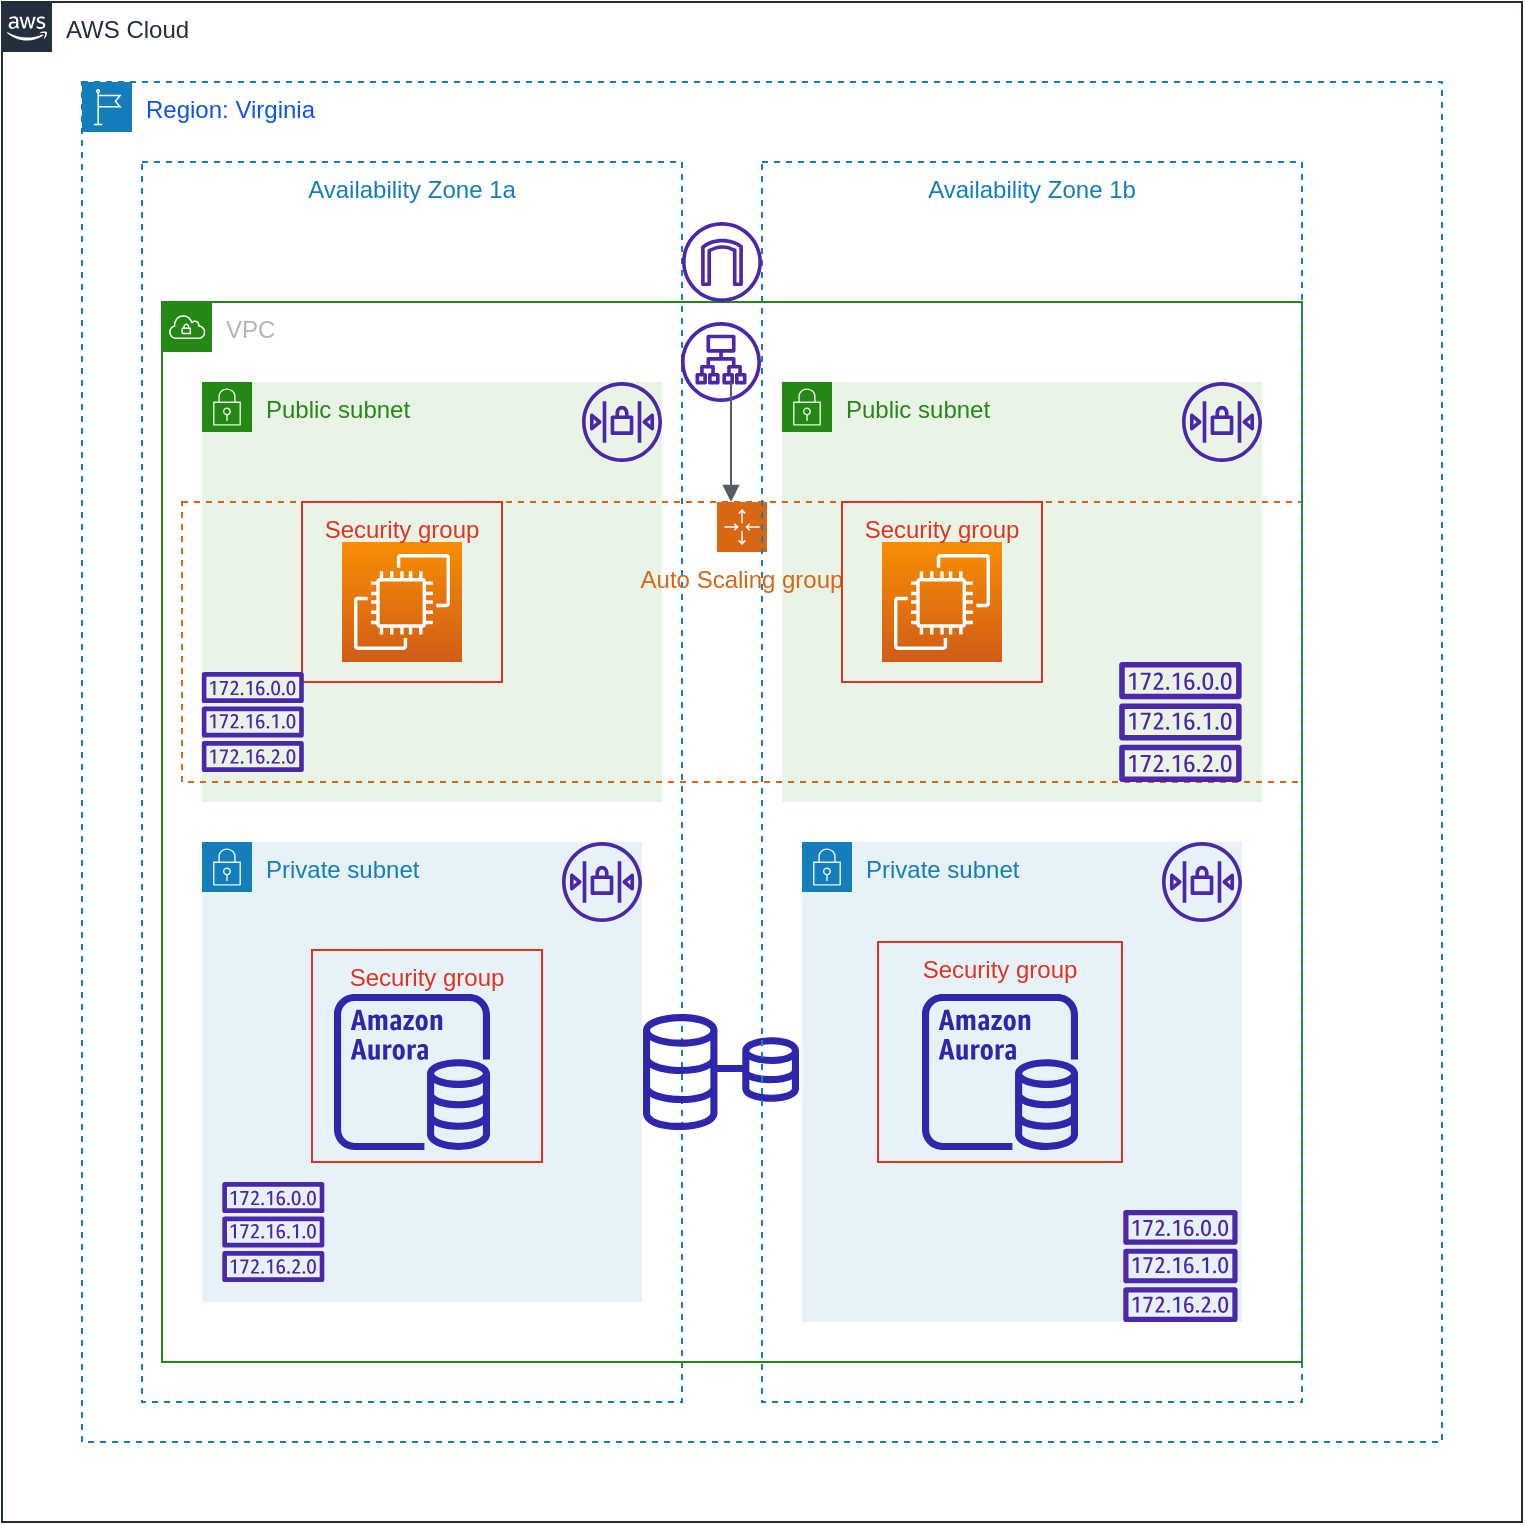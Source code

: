 <mxfile version="21.0.6" type="github"><diagram name="Página-1" id="5z_cDl_zp5FbUv-WjsRG"><mxGraphModel dx="1352" dy="764" grid="1" gridSize="10" guides="1" tooltips="1" connect="1" arrows="1" fold="1" page="1" pageScale="1" pageWidth="827" pageHeight="1169" math="0" shadow="0"><root><mxCell id="0"/><mxCell id="1" parent="0"/><mxCell id="xSdFSUrJO-_Y9EVjBCv5-22" value="AWS Cloud" style="points=[[0,0],[0.25,0],[0.5,0],[0.75,0],[1,0],[1,0.25],[1,0.5],[1,0.75],[1,1],[0.75,1],[0.5,1],[0.25,1],[0,1],[0,0.75],[0,0.5],[0,0.25]];outlineConnect=0;gradientColor=none;html=1;whiteSpace=wrap;fontSize=12;fontStyle=0;container=1;pointerEvents=0;collapsible=0;recursiveResize=0;shape=mxgraph.aws4.group;grIcon=mxgraph.aws4.group_aws_cloud_alt;strokeColor=#232F3E;fillColor=none;verticalAlign=top;align=left;spacingLeft=30;fontColor=#232F3E;dashed=0;" vertex="1" parent="1"><mxGeometry x="40" y="50" width="760" height="760" as="geometry"/></mxCell><mxCell id="xSdFSUrJO-_Y9EVjBCv5-23" value="Region: Virginia" style="points=[[0,0],[0.25,0],[0.5,0],[0.75,0],[1,0],[1,0.25],[1,0.5],[1,0.75],[1,1],[0.75,1],[0.5,1],[0.25,1],[0,1],[0,0.75],[0,0.5],[0,0.25]];outlineConnect=0;gradientColor=none;html=1;whiteSpace=wrap;fontSize=12;fontStyle=0;container=1;pointerEvents=0;collapsible=0;recursiveResize=0;shape=mxgraph.aws4.group;grIcon=mxgraph.aws4.group_region;strokeColor=#147EBA;fillColor=none;verticalAlign=top;align=left;spacingLeft=30;fontColor=#0e55e1;dashed=1;" vertex="1" parent="xSdFSUrJO-_Y9EVjBCv5-22"><mxGeometry x="40" y="40" width="680" height="680" as="geometry"/></mxCell><mxCell id="xSdFSUrJO-_Y9EVjBCv5-24" value="Availability Zone 1a" style="fillColor=none;strokeColor=#147EBA;dashed=1;verticalAlign=top;fontStyle=0;fontColor=#147EBA;whiteSpace=wrap;html=1;movable=0;resizable=0;rotatable=0;deletable=0;editable=0;locked=1;connectable=0;" vertex="1" parent="xSdFSUrJO-_Y9EVjBCv5-23"><mxGeometry x="30" y="40" width="270" height="620" as="geometry"/></mxCell><mxCell id="xSdFSUrJO-_Y9EVjBCv5-29" value="VPC" style="points=[[0,0],[0.25,0],[0.5,0],[0.75,0],[1,0],[1,0.25],[1,0.5],[1,0.75],[1,1],[0.75,1],[0.5,1],[0.25,1],[0,1],[0,0.75],[0,0.5],[0,0.25]];outlineConnect=0;gradientColor=none;html=1;whiteSpace=wrap;fontSize=12;fontStyle=0;container=1;pointerEvents=0;collapsible=0;recursiveResize=0;shape=mxgraph.aws4.group;grIcon=mxgraph.aws4.group_vpc;strokeColor=#248814;fillColor=none;verticalAlign=top;align=left;spacingLeft=30;fontColor=#AAB7B8;dashed=0;" vertex="1" parent="xSdFSUrJO-_Y9EVjBCv5-23"><mxGeometry x="40" y="110" width="570" height="530" as="geometry"/></mxCell><mxCell id="xSdFSUrJO-_Y9EVjBCv5-31" value="Public subnet" style="points=[[0,0],[0.25,0],[0.5,0],[0.75,0],[1,0],[1,0.25],[1,0.5],[1,0.75],[1,1],[0.75,1],[0.5,1],[0.25,1],[0,1],[0,0.75],[0,0.5],[0,0.25]];outlineConnect=0;gradientColor=none;html=1;whiteSpace=wrap;fontSize=12;fontStyle=0;container=1;pointerEvents=0;collapsible=0;recursiveResize=0;shape=mxgraph.aws4.group;grIcon=mxgraph.aws4.group_security_group;grStroke=0;strokeColor=#248814;fillColor=#E9F3E6;verticalAlign=top;align=left;spacingLeft=30;fontColor=#248814;dashed=0;" vertex="1" parent="xSdFSUrJO-_Y9EVjBCv5-29"><mxGeometry x="20" y="40" width="230" height="210" as="geometry"/></mxCell><mxCell id="xSdFSUrJO-_Y9EVjBCv5-33" value="Public subnet" style="points=[[0,0],[0.25,0],[0.5,0],[0.75,0],[1,0],[1,0.25],[1,0.5],[1,0.75],[1,1],[0.75,1],[0.5,1],[0.25,1],[0,1],[0,0.75],[0,0.5],[0,0.25]];outlineConnect=0;gradientColor=none;html=1;whiteSpace=wrap;fontSize=12;fontStyle=0;container=1;pointerEvents=0;collapsible=0;recursiveResize=0;shape=mxgraph.aws4.group;grIcon=mxgraph.aws4.group_security_group;grStroke=0;strokeColor=#248814;fillColor=#E9F3E6;verticalAlign=top;align=left;spacingLeft=30;fontColor=#248814;dashed=0;" vertex="1" parent="xSdFSUrJO-_Y9EVjBCv5-29"><mxGeometry x="310" y="40" width="240" height="210" as="geometry"/></mxCell><mxCell id="xSdFSUrJO-_Y9EVjBCv5-36" value="Auto Scaling group" style="points=[[0,0],[0.25,0],[0.5,0],[0.75,0],[1,0],[1,0.25],[1,0.5],[1,0.75],[1,1],[0.75,1],[0.5,1],[0.25,1],[0,1],[0,0.75],[0,0.5],[0,0.25]];outlineConnect=0;gradientColor=none;html=1;whiteSpace=wrap;fontSize=12;fontStyle=0;container=1;pointerEvents=0;collapsible=0;recursiveResize=0;shape=mxgraph.aws4.groupCenter;grIcon=mxgraph.aws4.group_auto_scaling_group;grStroke=1;strokeColor=#D86613;fillColor=none;verticalAlign=top;align=center;fontColor=#D86613;dashed=1;spacingTop=25;" vertex="1" parent="xSdFSUrJO-_Y9EVjBCv5-29"><mxGeometry x="10" y="100" width="560" height="140" as="geometry"/></mxCell><mxCell id="xSdFSUrJO-_Y9EVjBCv5-35" value="" style="sketch=0;points=[[0,0,0],[0.25,0,0],[0.5,0,0],[0.75,0,0],[1,0,0],[0,1,0],[0.25,1,0],[0.5,1,0],[0.75,1,0],[1,1,0],[0,0.25,0],[0,0.5,0],[0,0.75,0],[1,0.25,0],[1,0.5,0],[1,0.75,0]];outlineConnect=0;fontColor=#232F3E;gradientColor=#F78E04;gradientDirection=north;fillColor=#D05C17;strokeColor=#ffffff;dashed=0;verticalLabelPosition=bottom;verticalAlign=top;align=center;html=1;fontSize=12;fontStyle=0;aspect=fixed;shape=mxgraph.aws4.resourceIcon;resIcon=mxgraph.aws4.ec2;" vertex="1" parent="xSdFSUrJO-_Y9EVjBCv5-36"><mxGeometry x="350" y="20" width="60" height="60" as="geometry"/></mxCell><mxCell id="xSdFSUrJO-_Y9EVjBCv5-34" value="" style="sketch=0;points=[[0,0,0],[0.25,0,0],[0.5,0,0],[0.75,0,0],[1,0,0],[0,1,0],[0.25,1,0],[0.5,1,0],[0.75,1,0],[1,1,0],[0,0.25,0],[0,0.5,0],[0,0.75,0],[1,0.25,0],[1,0.5,0],[1,0.75,0]];outlineConnect=0;fontColor=#232F3E;gradientColor=#F78E04;gradientDirection=north;fillColor=#D05C17;strokeColor=#ffffff;dashed=0;verticalLabelPosition=bottom;verticalAlign=top;align=center;html=1;fontSize=12;fontStyle=0;aspect=fixed;shape=mxgraph.aws4.resourceIcon;resIcon=mxgraph.aws4.ec2;" vertex="1" parent="xSdFSUrJO-_Y9EVjBCv5-36"><mxGeometry x="80" y="20" width="60" height="60" as="geometry"/></mxCell><mxCell id="xSdFSUrJO-_Y9EVjBCv5-38" value="Security group" style="fillColor=none;strokeColor=#DD3522;verticalAlign=top;fontStyle=0;fontColor=#DD3522;whiteSpace=wrap;html=1;" vertex="1" parent="xSdFSUrJO-_Y9EVjBCv5-36"><mxGeometry x="60" width="100" height="90" as="geometry"/></mxCell><mxCell id="xSdFSUrJO-_Y9EVjBCv5-40" value="Private subnet" style="points=[[0,0],[0.25,0],[0.5,0],[0.75,0],[1,0],[1,0.25],[1,0.5],[1,0.75],[1,1],[0.75,1],[0.5,1],[0.25,1],[0,1],[0,0.75],[0,0.5],[0,0.25]];outlineConnect=0;gradientColor=none;html=1;whiteSpace=wrap;fontSize=12;fontStyle=0;container=1;pointerEvents=0;collapsible=0;recursiveResize=0;shape=mxgraph.aws4.group;grIcon=mxgraph.aws4.group_security_group;grStroke=0;strokeColor=#147EBA;fillColor=#E6F2F8;verticalAlign=top;align=left;spacingLeft=30;fontColor=#147EBA;dashed=0;" vertex="1" parent="xSdFSUrJO-_Y9EVjBCv5-29"><mxGeometry x="20" y="270" width="220" height="230" as="geometry"/></mxCell><mxCell id="xSdFSUrJO-_Y9EVjBCv5-43" value="" style="sketch=0;outlineConnect=0;fontColor=#232F3E;gradientColor=none;fillColor=#2E27AD;strokeColor=none;dashed=0;verticalLabelPosition=bottom;verticalAlign=top;align=center;html=1;fontSize=12;fontStyle=0;aspect=fixed;pointerEvents=1;shape=mxgraph.aws4.aurora_instance;" vertex="1" parent="xSdFSUrJO-_Y9EVjBCv5-40"><mxGeometry x="66" y="76" width="78" height="78" as="geometry"/></mxCell><mxCell id="xSdFSUrJO-_Y9EVjBCv5-52" value="Security group" style="fillColor=none;strokeColor=#DD3522;verticalAlign=top;fontStyle=0;fontColor=#DD3522;whiteSpace=wrap;html=1;" vertex="1" parent="xSdFSUrJO-_Y9EVjBCv5-40"><mxGeometry x="55" y="54" width="115" height="106" as="geometry"/></mxCell><mxCell id="xSdFSUrJO-_Y9EVjBCv5-45" value="" style="sketch=0;outlineConnect=0;fontColor=#232F3E;gradientColor=none;fillColor=#2E27AD;strokeColor=none;dashed=0;verticalLabelPosition=bottom;verticalAlign=top;align=center;html=1;fontSize=12;fontStyle=0;aspect=fixed;pointerEvents=1;shape=mxgraph.aws4.rds_multi_az;" vertex="1" parent="xSdFSUrJO-_Y9EVjBCv5-29"><mxGeometry x="240.5" y="356" width="78" height="58" as="geometry"/></mxCell><mxCell id="xSdFSUrJO-_Y9EVjBCv5-62" value="" style="sketch=0;outlineConnect=0;fontColor=#232F3E;gradientColor=none;fillColor=#4D27AA;strokeColor=none;dashed=0;verticalLabelPosition=bottom;verticalAlign=top;align=center;html=1;fontSize=12;fontStyle=0;aspect=fixed;pointerEvents=1;shape=mxgraph.aws4.application_load_balancer;" vertex="1" parent="xSdFSUrJO-_Y9EVjBCv5-29"><mxGeometry x="259.5" y="10" width="40" height="40" as="geometry"/></mxCell><mxCell id="xSdFSUrJO-_Y9EVjBCv5-65" value="" style="edgeStyle=orthogonalEdgeStyle;html=1;endArrow=none;elbow=vertical;startArrow=block;startFill=1;strokeColor=#545B64;rounded=0;" edge="1" parent="xSdFSUrJO-_Y9EVjBCv5-29"><mxGeometry width="100" relative="1" as="geometry"><mxPoint x="284.5" y="100" as="sourcePoint"/><mxPoint x="284.5" y="40" as="targetPoint"/><Array as="points"><mxPoint x="284.5" y="100"/></Array></mxGeometry></mxCell><mxCell id="xSdFSUrJO-_Y9EVjBCv5-28" value="Availability Zone 1b" style="fillColor=none;strokeColor=#147EBA;dashed=1;verticalAlign=top;fontStyle=0;fontColor=#147EBA;whiteSpace=wrap;html=1;movable=0;resizable=0;rotatable=0;deletable=0;editable=0;locked=1;connectable=0;" vertex="1" parent="xSdFSUrJO-_Y9EVjBCv5-23"><mxGeometry x="340" y="40" width="270" height="620" as="geometry"/></mxCell><mxCell id="xSdFSUrJO-_Y9EVjBCv5-41" value="Private subnet" style="points=[[0,0],[0.25,0],[0.5,0],[0.75,0],[1,0],[1,0.25],[1,0.5],[1,0.75],[1,1],[0.75,1],[0.5,1],[0.25,1],[0,1],[0,0.75],[0,0.5],[0,0.25]];outlineConnect=0;gradientColor=none;html=1;whiteSpace=wrap;fontSize=12;fontStyle=0;container=1;pointerEvents=0;collapsible=0;recursiveResize=0;shape=mxgraph.aws4.group;grIcon=mxgraph.aws4.group_security_group;grStroke=0;strokeColor=#147EBA;fillColor=#E6F2F8;verticalAlign=top;align=left;spacingLeft=30;fontColor=#147EBA;dashed=0;" vertex="1" parent="xSdFSUrJO-_Y9EVjBCv5-23"><mxGeometry x="360" y="380" width="220" height="240" as="geometry"/></mxCell><mxCell id="xSdFSUrJO-_Y9EVjBCv5-44" value="" style="sketch=0;outlineConnect=0;fontColor=#232F3E;gradientColor=none;fillColor=#2E27AD;strokeColor=none;dashed=0;verticalLabelPosition=bottom;verticalAlign=top;align=center;html=1;fontSize=12;fontStyle=0;aspect=fixed;pointerEvents=1;shape=mxgraph.aws4.aurora_instance;" vertex="1" parent="xSdFSUrJO-_Y9EVjBCv5-23"><mxGeometry x="420" y="456" width="78" height="78" as="geometry"/></mxCell><mxCell id="xSdFSUrJO-_Y9EVjBCv5-47" value="" style="sketch=0;outlineConnect=0;fontColor=#232F3E;gradientColor=none;fillColor=#4D27AA;strokeColor=none;dashed=0;verticalLabelPosition=bottom;verticalAlign=top;align=center;html=1;fontSize=12;fontStyle=0;aspect=fixed;pointerEvents=1;shape=mxgraph.aws4.route_table;" vertex="1" parent="xSdFSUrJO-_Y9EVjBCv5-23"><mxGeometry x="70" y="550" width="51.32" height="50" as="geometry"/></mxCell><mxCell id="xSdFSUrJO-_Y9EVjBCv5-51" value="Security group" style="fillColor=none;strokeColor=#DD3522;verticalAlign=top;fontStyle=0;fontColor=#DD3522;whiteSpace=wrap;html=1;" vertex="1" parent="xSdFSUrJO-_Y9EVjBCv5-23"><mxGeometry x="380" y="210" width="100" height="90" as="geometry"/></mxCell><mxCell id="xSdFSUrJO-_Y9EVjBCv5-53" value="Security group" style="fillColor=none;strokeColor=#DD3522;verticalAlign=top;fontStyle=0;fontColor=#DD3522;whiteSpace=wrap;html=1;" vertex="1" parent="xSdFSUrJO-_Y9EVjBCv5-23"><mxGeometry x="398" y="430" width="122" height="110" as="geometry"/></mxCell><mxCell id="xSdFSUrJO-_Y9EVjBCv5-54" value="" style="sketch=0;outlineConnect=0;fontColor=#232F3E;gradientColor=none;fillColor=#4D27AA;strokeColor=none;dashed=0;verticalLabelPosition=bottom;verticalAlign=top;align=center;html=1;fontSize=12;fontStyle=0;aspect=fixed;pointerEvents=1;shape=mxgraph.aws4.route_table;" vertex="1" parent="xSdFSUrJO-_Y9EVjBCv5-23"><mxGeometry x="59.74" y="295" width="51.32" height="50" as="geometry"/></mxCell><mxCell id="xSdFSUrJO-_Y9EVjBCv5-56" value="" style="sketch=0;outlineConnect=0;fontColor=#232F3E;gradientColor=none;fillColor=#4D27AA;strokeColor=none;dashed=0;verticalLabelPosition=bottom;verticalAlign=top;align=center;html=1;fontSize=12;fontStyle=0;aspect=fixed;pointerEvents=1;shape=mxgraph.aws4.route_table;" vertex="1" parent="xSdFSUrJO-_Y9EVjBCv5-23"><mxGeometry x="518.42" y="290" width="61.58" height="60" as="geometry"/></mxCell><mxCell id="xSdFSUrJO-_Y9EVjBCv5-57" value="" style="sketch=0;outlineConnect=0;fontColor=#232F3E;gradientColor=none;fillColor=#4D27AA;strokeColor=none;dashed=0;verticalLabelPosition=bottom;verticalAlign=top;align=center;html=1;fontSize=12;fontStyle=0;aspect=fixed;pointerEvents=1;shape=mxgraph.aws4.route_table;" vertex="1" parent="xSdFSUrJO-_Y9EVjBCv5-23"><mxGeometry x="520.48" y="564" width="57.47" height="56" as="geometry"/></mxCell><mxCell id="xSdFSUrJO-_Y9EVjBCv5-58" value="" style="sketch=0;outlineConnect=0;fontColor=#232F3E;gradientColor=none;fillColor=#4D27AA;strokeColor=none;dashed=0;verticalLabelPosition=bottom;verticalAlign=top;align=center;html=1;fontSize=12;fontStyle=0;aspect=fixed;pointerEvents=1;shape=mxgraph.aws4.network_access_control_list;" vertex="1" parent="xSdFSUrJO-_Y9EVjBCv5-23"><mxGeometry x="250" y="150" width="40" height="40" as="geometry"/></mxCell><mxCell id="xSdFSUrJO-_Y9EVjBCv5-59" value="" style="sketch=0;outlineConnect=0;fontColor=#232F3E;gradientColor=none;fillColor=#4D27AA;strokeColor=none;dashed=0;verticalLabelPosition=bottom;verticalAlign=top;align=center;html=1;fontSize=12;fontStyle=0;aspect=fixed;pointerEvents=1;shape=mxgraph.aws4.network_access_control_list;" vertex="1" parent="xSdFSUrJO-_Y9EVjBCv5-23"><mxGeometry x="550" y="150" width="40" height="40" as="geometry"/></mxCell><mxCell id="xSdFSUrJO-_Y9EVjBCv5-60" value="" style="sketch=0;outlineConnect=0;fontColor=#232F3E;gradientColor=none;fillColor=#4D27AA;strokeColor=none;dashed=0;verticalLabelPosition=bottom;verticalAlign=top;align=center;html=1;fontSize=12;fontStyle=0;aspect=fixed;pointerEvents=1;shape=mxgraph.aws4.network_access_control_list;" vertex="1" parent="xSdFSUrJO-_Y9EVjBCv5-23"><mxGeometry x="240" y="380" width="40" height="40" as="geometry"/></mxCell><mxCell id="xSdFSUrJO-_Y9EVjBCv5-61" value="" style="sketch=0;outlineConnect=0;fontColor=#232F3E;gradientColor=none;fillColor=#4D27AA;strokeColor=none;dashed=0;verticalLabelPosition=bottom;verticalAlign=top;align=center;html=1;fontSize=12;fontStyle=0;aspect=fixed;pointerEvents=1;shape=mxgraph.aws4.network_access_control_list;" vertex="1" parent="xSdFSUrJO-_Y9EVjBCv5-23"><mxGeometry x="540" y="380" width="40" height="40" as="geometry"/></mxCell><mxCell id="xSdFSUrJO-_Y9EVjBCv5-46" value="" style="sketch=0;outlineConnect=0;fontColor=#232F3E;gradientColor=none;fillColor=#4D27AA;strokeColor=none;dashed=0;verticalLabelPosition=bottom;verticalAlign=top;align=center;html=1;fontSize=12;fontStyle=0;aspect=fixed;pointerEvents=1;shape=mxgraph.aws4.internet_gateway;" vertex="1" parent="xSdFSUrJO-_Y9EVjBCv5-23"><mxGeometry x="300" y="70" width="40" height="40" as="geometry"/></mxCell></root></mxGraphModel></diagram></mxfile>